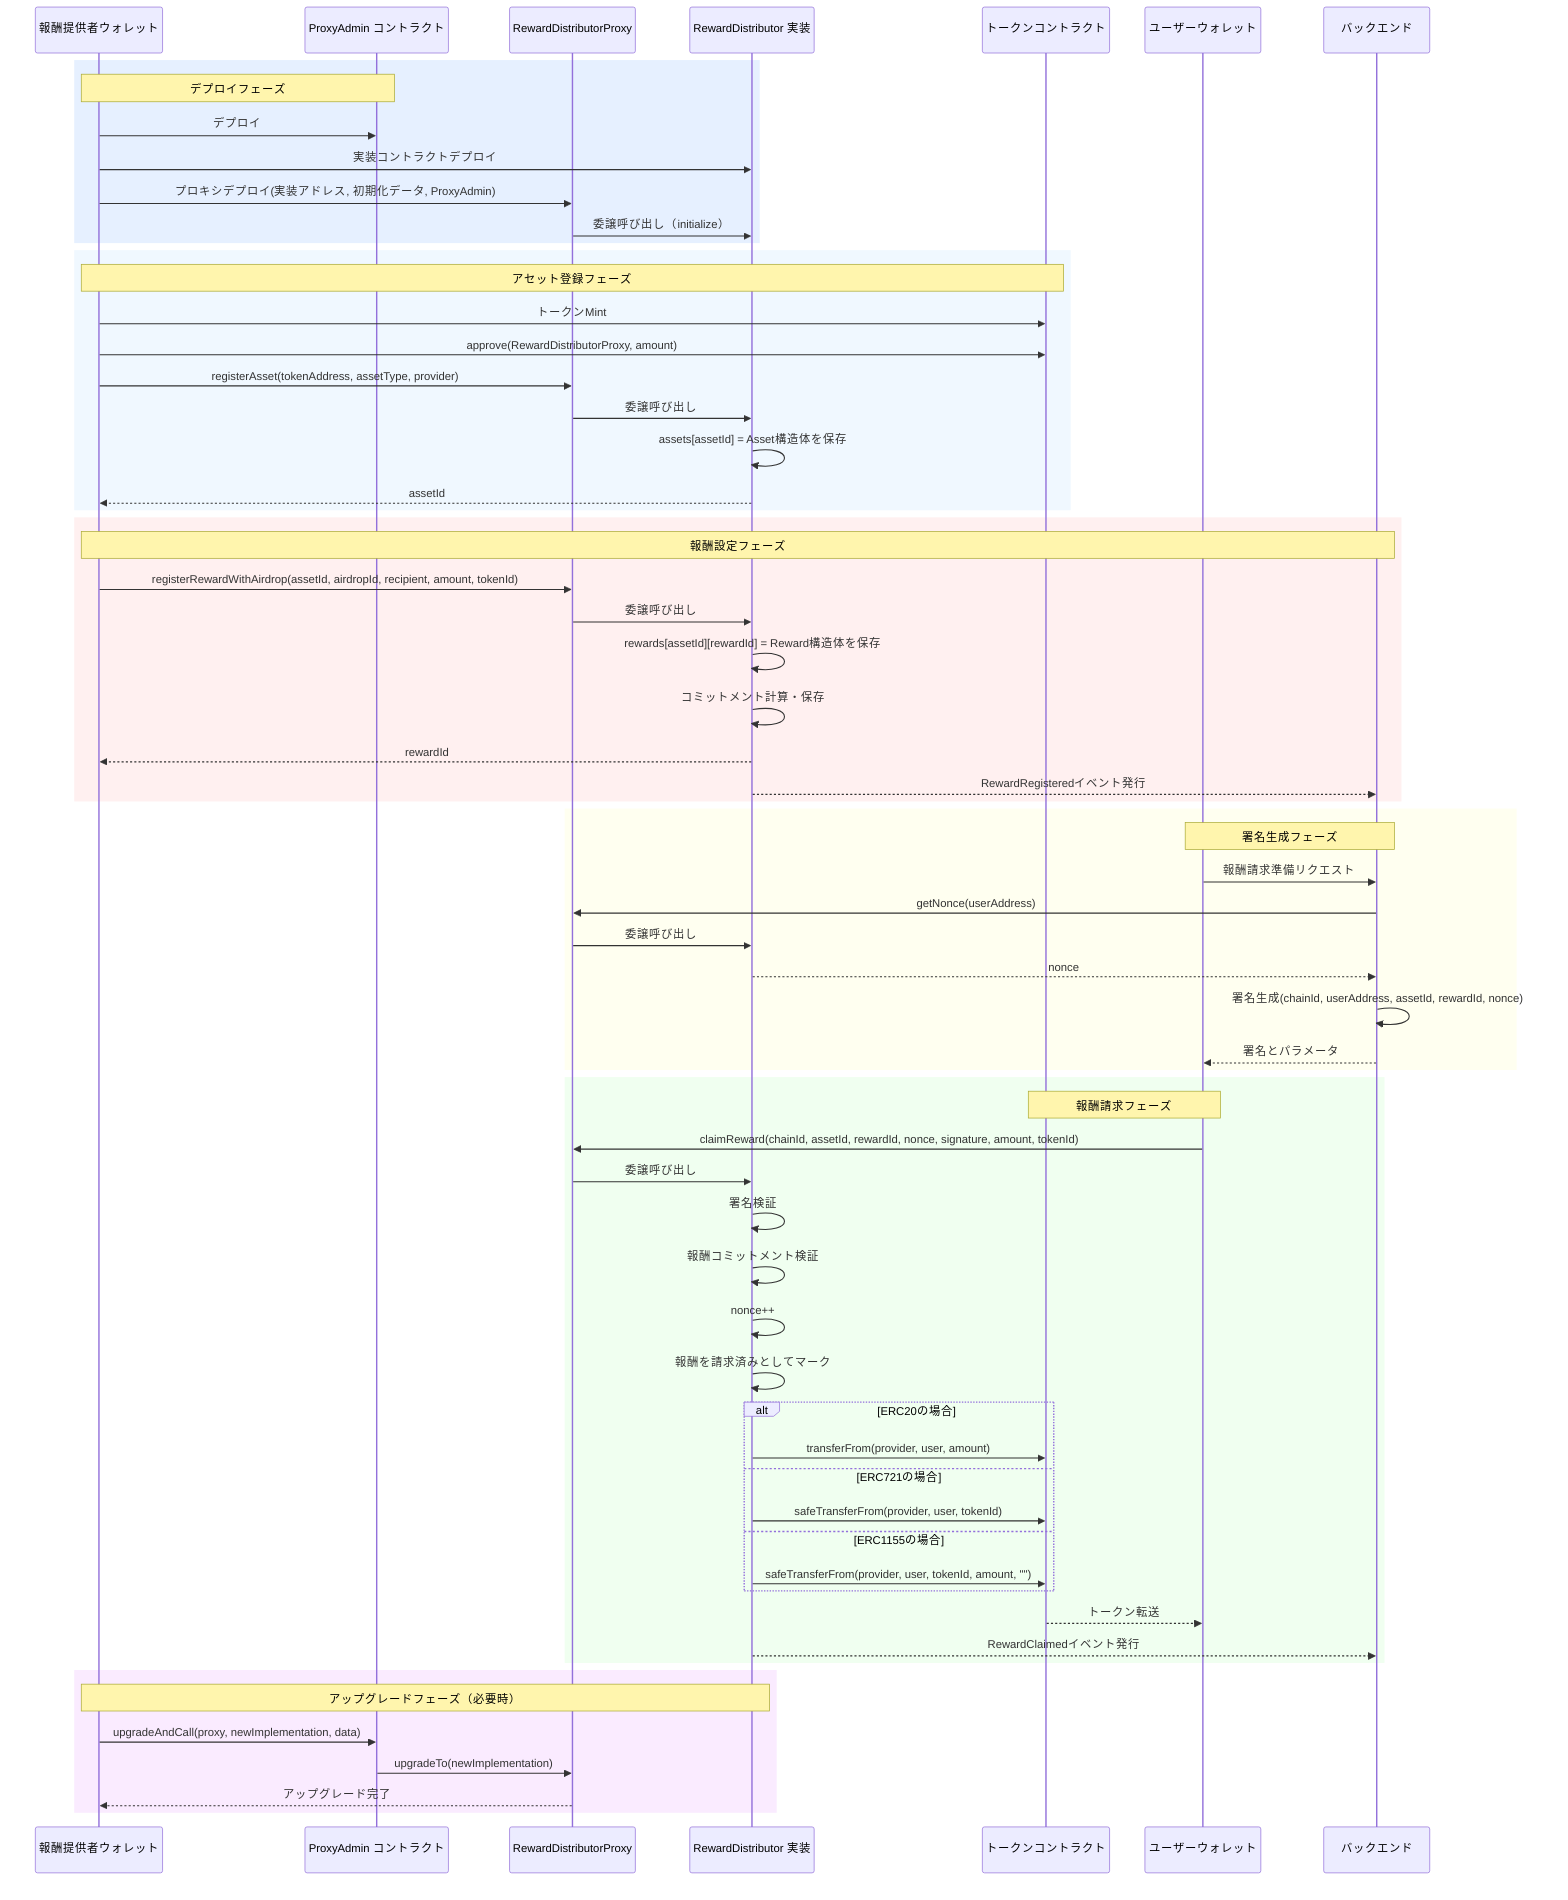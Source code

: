 sequenceDiagram
    participant PW as 報酬提供者ウォレット
    participant PC as ProxyAdmin コントラクト
    participant RP as RewardDistributorProxy
    participant RC as RewardDistributor 実装
    participant TK as トークンコントラクト
    participant UW as ユーザーウォレット
    participant BE as バックエンド

    %% デプロイフェーズ
    rect rgb(230, 240, 255)
      note over PW, PC: デプロイフェーズ
      PW->>PC: デプロイ
      PW->>RC: 実装コントラクトデプロイ
      PW->>RP: プロキシデプロイ(実装アドレス, 初期化データ, ProxyAdmin)
      RP->>RC: 委譲呼び出し（initialize）
    end

    %% アセット登録フェーズ
    rect rgb(240, 248, 255)
      note over PW, TK: アセット登録フェーズ
      PW->>TK: トークンMint
      PW->>TK: approve(RewardDistributorProxy, amount)
      PW->>RP: registerAsset(tokenAddress, assetType, provider)
      RP->>RC: 委譲呼び出し
      RC->>RC: assets[assetId] = Asset構造体を保存
      RC-->>PW: assetId
    end

    %% 報酬設定フェーズ
    rect rgb(255, 240, 240)
      note over PW, BE: 報酬設定フェーズ
      PW->>RP: registerRewardWithAirdrop(assetId, airdropId, recipient, amount, tokenId)
      RP->>RC: 委譲呼び出し
      RC->>RC: rewards[assetId][rewardId] = Reward構造体を保存
      RC->>RC: コミットメント計算・保存
      RC-->>PW: rewardId
      RC-->>BE: RewardRegisteredイベント発行
    end

    %% 署名生成フェーズ
    rect rgb(255, 255, 240)
      note over UW, BE: 署名生成フェーズ
      UW->>BE: 報酬請求準備リクエスト
      BE->>RP: getNonce(userAddress)
      RP->>RC: 委譲呼び出し
      RC-->>BE: nonce
      BE->>BE: 署名生成(chainId, userAddress, assetId, rewardId, nonce)
      BE-->>UW: 署名とパラメータ
    end

    %% 報酬請求フェーズ
    rect rgb(240, 255, 240)
      note over UW, TK: 報酬請求フェーズ
      UW->>RP: claimReward(chainId, assetId, rewardId, nonce, signature, amount, tokenId)
      RP->>RC: 委譲呼び出し
      RC->>RC: 署名検証
      RC->>RC: 報酬コミットメント検証
      RC->>RC: nonce++
      RC->>RC: 報酬を請求済みとしてマーク
      
      alt ERC20の場合
        RC->>TK: transferFrom(provider, user, amount)
      else ERC721の場合
        RC->>TK: safeTransferFrom(provider, user, tokenId)
      else ERC1155の場合
        RC->>TK: safeTransferFrom(provider, user, tokenId, amount, "")
      end
      
      TK-->>UW: トークン転送
      RC-->>BE: RewardClaimedイベント発行
    end

    %% アップグレードフェーズ（必要時）
    rect rgb(250, 235, 255)
      note over PW, RC: アップグレードフェーズ（必要時）
      PW->>PC: upgradeAndCall(proxy, newImplementation, data)
      PC->>RP: upgradeTo(newImplementation)
      RP-->>PW: アップグレード完了
    end